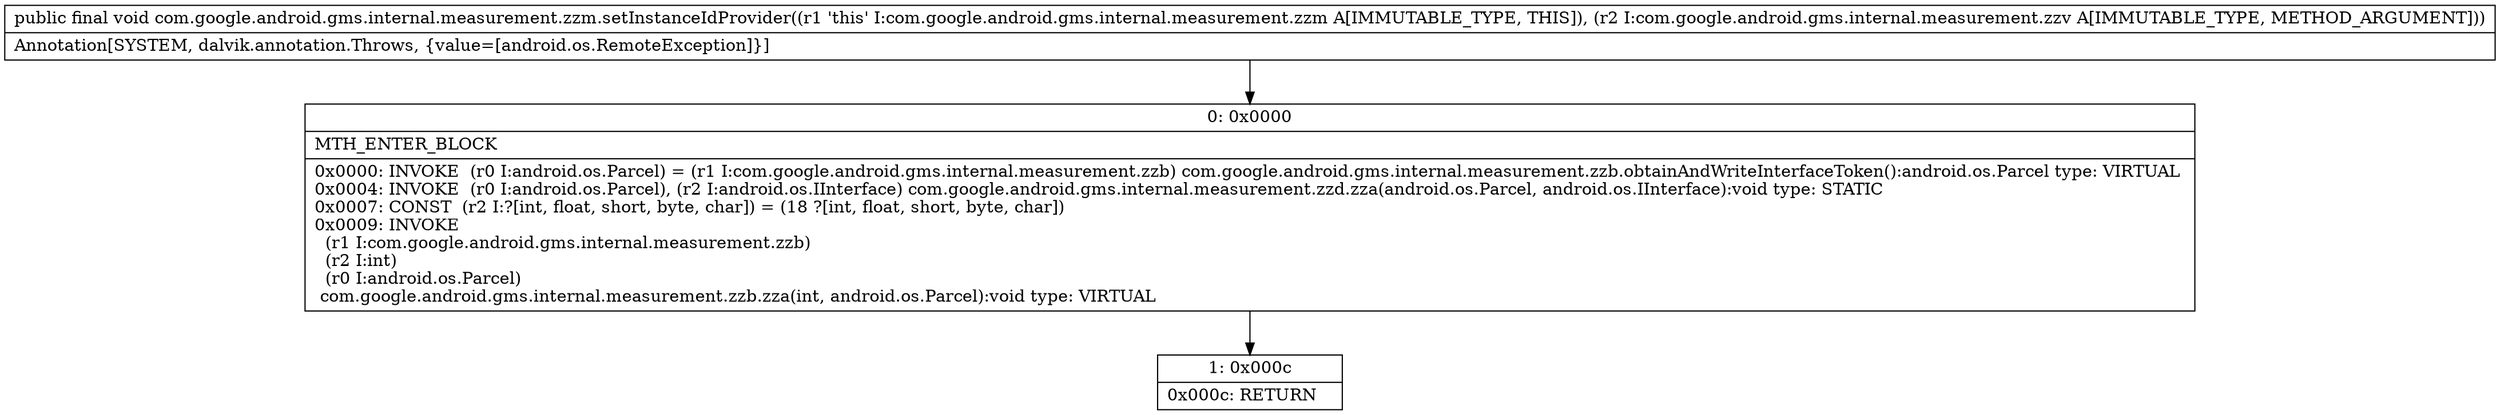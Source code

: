 digraph "CFG forcom.google.android.gms.internal.measurement.zzm.setInstanceIdProvider(Lcom\/google\/android\/gms\/internal\/measurement\/zzv;)V" {
Node_0 [shape=record,label="{0\:\ 0x0000|MTH_ENTER_BLOCK\l|0x0000: INVOKE  (r0 I:android.os.Parcel) = (r1 I:com.google.android.gms.internal.measurement.zzb) com.google.android.gms.internal.measurement.zzb.obtainAndWriteInterfaceToken():android.os.Parcel type: VIRTUAL \l0x0004: INVOKE  (r0 I:android.os.Parcel), (r2 I:android.os.IInterface) com.google.android.gms.internal.measurement.zzd.zza(android.os.Parcel, android.os.IInterface):void type: STATIC \l0x0007: CONST  (r2 I:?[int, float, short, byte, char]) = (18 ?[int, float, short, byte, char]) \l0x0009: INVOKE  \l  (r1 I:com.google.android.gms.internal.measurement.zzb)\l  (r2 I:int)\l  (r0 I:android.os.Parcel)\l com.google.android.gms.internal.measurement.zzb.zza(int, android.os.Parcel):void type: VIRTUAL \l}"];
Node_1 [shape=record,label="{1\:\ 0x000c|0x000c: RETURN   \l}"];
MethodNode[shape=record,label="{public final void com.google.android.gms.internal.measurement.zzm.setInstanceIdProvider((r1 'this' I:com.google.android.gms.internal.measurement.zzm A[IMMUTABLE_TYPE, THIS]), (r2 I:com.google.android.gms.internal.measurement.zzv A[IMMUTABLE_TYPE, METHOD_ARGUMENT]))  | Annotation[SYSTEM, dalvik.annotation.Throws, \{value=[android.os.RemoteException]\}]\l}"];
MethodNode -> Node_0;
Node_0 -> Node_1;
}

